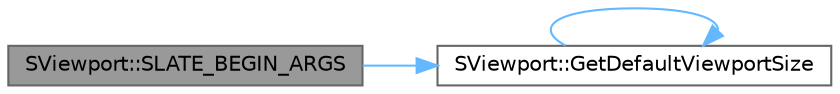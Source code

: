 digraph "SViewport::SLATE_BEGIN_ARGS"
{
 // INTERACTIVE_SVG=YES
 // LATEX_PDF_SIZE
  bgcolor="transparent";
  edge [fontname=Helvetica,fontsize=10,labelfontname=Helvetica,labelfontsize=10];
  node [fontname=Helvetica,fontsize=10,shape=box,height=0.2,width=0.4];
  rankdir="LR";
  Node1 [id="Node000001",label="SViewport::SLATE_BEGIN_ARGS",height=0.2,width=0.4,color="gray40", fillcolor="grey60", style="filled", fontcolor="black",tooltip=" "];
  Node1 -> Node2 [id="edge1_Node000001_Node000002",color="steelblue1",style="solid",tooltip=" "];
  Node2 [id="Node000002",label="SViewport::GetDefaultViewportSize",height=0.2,width=0.4,color="grey40", fillcolor="white", style="filled",URL="$d2/dbf/classSViewport.html#acf7612b46eff345c14a3db319b247f68",tooltip=" "];
  Node2 -> Node2 [id="edge2_Node000002_Node000002",color="steelblue1",style="solid",tooltip=" "];
}

